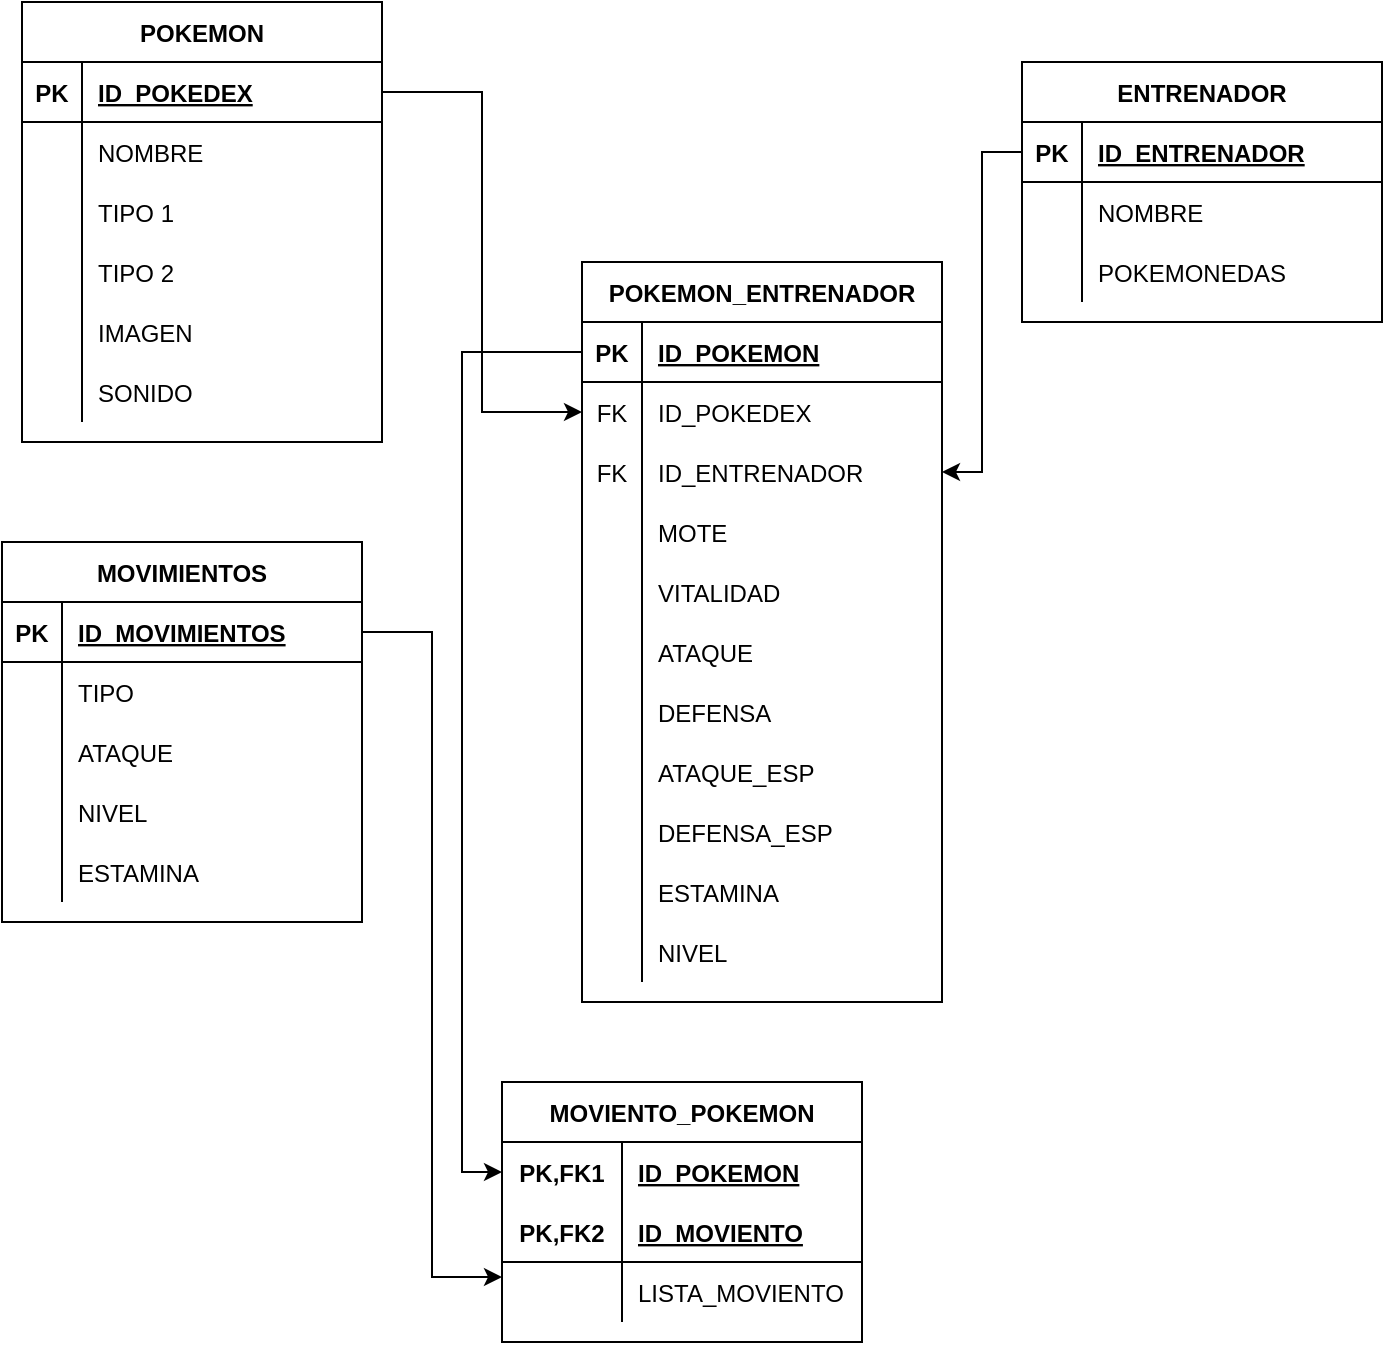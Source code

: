 <mxfile version="17.5.0" type="device"><diagram id="d1DpXdD7mnyUdZXaztVd" name="Página-1"><mxGraphModel dx="1422" dy="794" grid="1" gridSize="10" guides="1" tooltips="1" connect="1" arrows="1" fold="1" page="1" pageScale="1" pageWidth="827" pageHeight="1169" math="0" shadow="0"><root><mxCell id="0"/><mxCell id="1" parent="0"/><mxCell id="rATOPOtZVYFYbBbZ5fuU-134" value="POKEMON" style="shape=table;startSize=30;container=1;collapsible=1;childLayout=tableLayout;fixedRows=1;rowLines=0;fontStyle=1;align=center;resizeLast=1;" vertex="1" parent="1"><mxGeometry x="110" y="120" width="180" height="220" as="geometry"/></mxCell><mxCell id="rATOPOtZVYFYbBbZ5fuU-135" value="" style="shape=tableRow;horizontal=0;startSize=0;swimlaneHead=0;swimlaneBody=0;fillColor=none;collapsible=0;dropTarget=0;points=[[0,0.5],[1,0.5]];portConstraint=eastwest;top=0;left=0;right=0;bottom=1;" vertex="1" parent="rATOPOtZVYFYbBbZ5fuU-134"><mxGeometry y="30" width="180" height="30" as="geometry"/></mxCell><mxCell id="rATOPOtZVYFYbBbZ5fuU-136" value="PK" style="shape=partialRectangle;connectable=0;fillColor=none;top=0;left=0;bottom=0;right=0;fontStyle=1;overflow=hidden;" vertex="1" parent="rATOPOtZVYFYbBbZ5fuU-135"><mxGeometry width="30" height="30" as="geometry"><mxRectangle width="30" height="30" as="alternateBounds"/></mxGeometry></mxCell><mxCell id="rATOPOtZVYFYbBbZ5fuU-137" value="ID_POKEDEX" style="shape=partialRectangle;connectable=0;fillColor=none;top=0;left=0;bottom=0;right=0;align=left;spacingLeft=6;fontStyle=5;overflow=hidden;" vertex="1" parent="rATOPOtZVYFYbBbZ5fuU-135"><mxGeometry x="30" width="150" height="30" as="geometry"><mxRectangle width="150" height="30" as="alternateBounds"/></mxGeometry></mxCell><mxCell id="rATOPOtZVYFYbBbZ5fuU-138" value="" style="shape=tableRow;horizontal=0;startSize=0;swimlaneHead=0;swimlaneBody=0;fillColor=none;collapsible=0;dropTarget=0;points=[[0,0.5],[1,0.5]];portConstraint=eastwest;top=0;left=0;right=0;bottom=0;" vertex="1" parent="rATOPOtZVYFYbBbZ5fuU-134"><mxGeometry y="60" width="180" height="30" as="geometry"/></mxCell><mxCell id="rATOPOtZVYFYbBbZ5fuU-139" value="" style="shape=partialRectangle;connectable=0;fillColor=none;top=0;left=0;bottom=0;right=0;editable=1;overflow=hidden;" vertex="1" parent="rATOPOtZVYFYbBbZ5fuU-138"><mxGeometry width="30" height="30" as="geometry"><mxRectangle width="30" height="30" as="alternateBounds"/></mxGeometry></mxCell><mxCell id="rATOPOtZVYFYbBbZ5fuU-140" value="NOMBRE" style="shape=partialRectangle;connectable=0;fillColor=none;top=0;left=0;bottom=0;right=0;align=left;spacingLeft=6;overflow=hidden;" vertex="1" parent="rATOPOtZVYFYbBbZ5fuU-138"><mxGeometry x="30" width="150" height="30" as="geometry"><mxRectangle width="150" height="30" as="alternateBounds"/></mxGeometry></mxCell><mxCell id="rATOPOtZVYFYbBbZ5fuU-141" value="" style="shape=tableRow;horizontal=0;startSize=0;swimlaneHead=0;swimlaneBody=0;fillColor=none;collapsible=0;dropTarget=0;points=[[0,0.5],[1,0.5]];portConstraint=eastwest;top=0;left=0;right=0;bottom=0;" vertex="1" parent="rATOPOtZVYFYbBbZ5fuU-134"><mxGeometry y="90" width="180" height="30" as="geometry"/></mxCell><mxCell id="rATOPOtZVYFYbBbZ5fuU-142" value="" style="shape=partialRectangle;connectable=0;fillColor=none;top=0;left=0;bottom=0;right=0;editable=1;overflow=hidden;" vertex="1" parent="rATOPOtZVYFYbBbZ5fuU-141"><mxGeometry width="30" height="30" as="geometry"><mxRectangle width="30" height="30" as="alternateBounds"/></mxGeometry></mxCell><mxCell id="rATOPOtZVYFYbBbZ5fuU-143" value="TIPO 1" style="shape=partialRectangle;connectable=0;fillColor=none;top=0;left=0;bottom=0;right=0;align=left;spacingLeft=6;overflow=hidden;" vertex="1" parent="rATOPOtZVYFYbBbZ5fuU-141"><mxGeometry x="30" width="150" height="30" as="geometry"><mxRectangle width="150" height="30" as="alternateBounds"/></mxGeometry></mxCell><mxCell id="rATOPOtZVYFYbBbZ5fuU-334" value="" style="shape=tableRow;horizontal=0;startSize=0;swimlaneHead=0;swimlaneBody=0;fillColor=none;collapsible=0;dropTarget=0;points=[[0,0.5],[1,0.5]];portConstraint=eastwest;top=0;left=0;right=0;bottom=0;" vertex="1" parent="rATOPOtZVYFYbBbZ5fuU-134"><mxGeometry y="120" width="180" height="30" as="geometry"/></mxCell><mxCell id="rATOPOtZVYFYbBbZ5fuU-335" value="" style="shape=partialRectangle;connectable=0;fillColor=none;top=0;left=0;bottom=0;right=0;editable=1;overflow=hidden;" vertex="1" parent="rATOPOtZVYFYbBbZ5fuU-334"><mxGeometry width="30" height="30" as="geometry"><mxRectangle width="30" height="30" as="alternateBounds"/></mxGeometry></mxCell><mxCell id="rATOPOtZVYFYbBbZ5fuU-336" value="TIPO 2" style="shape=partialRectangle;connectable=0;fillColor=none;top=0;left=0;bottom=0;right=0;align=left;spacingLeft=6;overflow=hidden;" vertex="1" parent="rATOPOtZVYFYbBbZ5fuU-334"><mxGeometry x="30" width="150" height="30" as="geometry"><mxRectangle width="150" height="30" as="alternateBounds"/></mxGeometry></mxCell><mxCell id="rATOPOtZVYFYbBbZ5fuU-144" value="" style="shape=tableRow;horizontal=0;startSize=0;swimlaneHead=0;swimlaneBody=0;fillColor=none;collapsible=0;dropTarget=0;points=[[0,0.5],[1,0.5]];portConstraint=eastwest;top=0;left=0;right=0;bottom=0;" vertex="1" parent="rATOPOtZVYFYbBbZ5fuU-134"><mxGeometry y="150" width="180" height="30" as="geometry"/></mxCell><mxCell id="rATOPOtZVYFYbBbZ5fuU-145" value="" style="shape=partialRectangle;connectable=0;fillColor=none;top=0;left=0;bottom=0;right=0;editable=1;overflow=hidden;" vertex="1" parent="rATOPOtZVYFYbBbZ5fuU-144"><mxGeometry width="30" height="30" as="geometry"><mxRectangle width="30" height="30" as="alternateBounds"/></mxGeometry></mxCell><mxCell id="rATOPOtZVYFYbBbZ5fuU-146" value="IMAGEN" style="shape=partialRectangle;connectable=0;fillColor=none;top=0;left=0;bottom=0;right=0;align=left;spacingLeft=6;overflow=hidden;" vertex="1" parent="rATOPOtZVYFYbBbZ5fuU-144"><mxGeometry x="30" width="150" height="30" as="geometry"><mxRectangle width="150" height="30" as="alternateBounds"/></mxGeometry></mxCell><mxCell id="rATOPOtZVYFYbBbZ5fuU-148" value="" style="shape=tableRow;horizontal=0;startSize=0;swimlaneHead=0;swimlaneBody=0;fillColor=none;collapsible=0;dropTarget=0;points=[[0,0.5],[1,0.5]];portConstraint=eastwest;top=0;left=0;right=0;bottom=0;" vertex="1" parent="rATOPOtZVYFYbBbZ5fuU-134"><mxGeometry y="180" width="180" height="30" as="geometry"/></mxCell><mxCell id="rATOPOtZVYFYbBbZ5fuU-149" value="" style="shape=partialRectangle;connectable=0;fillColor=none;top=0;left=0;bottom=0;right=0;editable=1;overflow=hidden;" vertex="1" parent="rATOPOtZVYFYbBbZ5fuU-148"><mxGeometry width="30" height="30" as="geometry"><mxRectangle width="30" height="30" as="alternateBounds"/></mxGeometry></mxCell><mxCell id="rATOPOtZVYFYbBbZ5fuU-150" value="SONIDO" style="shape=partialRectangle;connectable=0;fillColor=none;top=0;left=0;bottom=0;right=0;align=left;spacingLeft=6;overflow=hidden;" vertex="1" parent="rATOPOtZVYFYbBbZ5fuU-148"><mxGeometry x="30" width="150" height="30" as="geometry"><mxRectangle width="150" height="30" as="alternateBounds"/></mxGeometry></mxCell><mxCell id="rATOPOtZVYFYbBbZ5fuU-151" value="MOVIMIENTOS" style="shape=table;startSize=30;container=1;collapsible=1;childLayout=tableLayout;fixedRows=1;rowLines=0;fontStyle=1;align=center;resizeLast=1;" vertex="1" parent="1"><mxGeometry x="100" y="390" width="180" height="190" as="geometry"/></mxCell><mxCell id="rATOPOtZVYFYbBbZ5fuU-152" value="" style="shape=tableRow;horizontal=0;startSize=0;swimlaneHead=0;swimlaneBody=0;fillColor=none;collapsible=0;dropTarget=0;points=[[0,0.5],[1,0.5]];portConstraint=eastwest;top=0;left=0;right=0;bottom=1;" vertex="1" parent="rATOPOtZVYFYbBbZ5fuU-151"><mxGeometry y="30" width="180" height="30" as="geometry"/></mxCell><mxCell id="rATOPOtZVYFYbBbZ5fuU-153" value="PK" style="shape=partialRectangle;connectable=0;fillColor=none;top=0;left=0;bottom=0;right=0;fontStyle=1;overflow=hidden;" vertex="1" parent="rATOPOtZVYFYbBbZ5fuU-152"><mxGeometry width="30" height="30" as="geometry"><mxRectangle width="30" height="30" as="alternateBounds"/></mxGeometry></mxCell><mxCell id="rATOPOtZVYFYbBbZ5fuU-154" value="ID_MOVIMIENTOS" style="shape=partialRectangle;connectable=0;fillColor=none;top=0;left=0;bottom=0;right=0;align=left;spacingLeft=6;fontStyle=5;overflow=hidden;" vertex="1" parent="rATOPOtZVYFYbBbZ5fuU-152"><mxGeometry x="30" width="150" height="30" as="geometry"><mxRectangle width="150" height="30" as="alternateBounds"/></mxGeometry></mxCell><mxCell id="rATOPOtZVYFYbBbZ5fuU-155" value="" style="shape=tableRow;horizontal=0;startSize=0;swimlaneHead=0;swimlaneBody=0;fillColor=none;collapsible=0;dropTarget=0;points=[[0,0.5],[1,0.5]];portConstraint=eastwest;top=0;left=0;right=0;bottom=0;" vertex="1" parent="rATOPOtZVYFYbBbZ5fuU-151"><mxGeometry y="60" width="180" height="30" as="geometry"/></mxCell><mxCell id="rATOPOtZVYFYbBbZ5fuU-156" value="" style="shape=partialRectangle;connectable=0;fillColor=none;top=0;left=0;bottom=0;right=0;editable=1;overflow=hidden;" vertex="1" parent="rATOPOtZVYFYbBbZ5fuU-155"><mxGeometry width="30" height="30" as="geometry"><mxRectangle width="30" height="30" as="alternateBounds"/></mxGeometry></mxCell><mxCell id="rATOPOtZVYFYbBbZ5fuU-157" value="TIPO" style="shape=partialRectangle;connectable=0;fillColor=none;top=0;left=0;bottom=0;right=0;align=left;spacingLeft=6;overflow=hidden;" vertex="1" parent="rATOPOtZVYFYbBbZ5fuU-155"><mxGeometry x="30" width="150" height="30" as="geometry"><mxRectangle width="150" height="30" as="alternateBounds"/></mxGeometry></mxCell><mxCell id="rATOPOtZVYFYbBbZ5fuU-158" value="" style="shape=tableRow;horizontal=0;startSize=0;swimlaneHead=0;swimlaneBody=0;fillColor=none;collapsible=0;dropTarget=0;points=[[0,0.5],[1,0.5]];portConstraint=eastwest;top=0;left=0;right=0;bottom=0;" vertex="1" parent="rATOPOtZVYFYbBbZ5fuU-151"><mxGeometry y="90" width="180" height="30" as="geometry"/></mxCell><mxCell id="rATOPOtZVYFYbBbZ5fuU-159" value="" style="shape=partialRectangle;connectable=0;fillColor=none;top=0;left=0;bottom=0;right=0;editable=1;overflow=hidden;" vertex="1" parent="rATOPOtZVYFYbBbZ5fuU-158"><mxGeometry width="30" height="30" as="geometry"><mxRectangle width="30" height="30" as="alternateBounds"/></mxGeometry></mxCell><mxCell id="rATOPOtZVYFYbBbZ5fuU-160" value="ATAQUE" style="shape=partialRectangle;connectable=0;fillColor=none;top=0;left=0;bottom=0;right=0;align=left;spacingLeft=6;overflow=hidden;" vertex="1" parent="rATOPOtZVYFYbBbZ5fuU-158"><mxGeometry x="30" width="150" height="30" as="geometry"><mxRectangle width="150" height="30" as="alternateBounds"/></mxGeometry></mxCell><mxCell id="rATOPOtZVYFYbBbZ5fuU-161" value="" style="shape=tableRow;horizontal=0;startSize=0;swimlaneHead=0;swimlaneBody=0;fillColor=none;collapsible=0;dropTarget=0;points=[[0,0.5],[1,0.5]];portConstraint=eastwest;top=0;left=0;right=0;bottom=0;" vertex="1" parent="rATOPOtZVYFYbBbZ5fuU-151"><mxGeometry y="120" width="180" height="30" as="geometry"/></mxCell><mxCell id="rATOPOtZVYFYbBbZ5fuU-162" value="" style="shape=partialRectangle;connectable=0;fillColor=none;top=0;left=0;bottom=0;right=0;editable=1;overflow=hidden;" vertex="1" parent="rATOPOtZVYFYbBbZ5fuU-161"><mxGeometry width="30" height="30" as="geometry"><mxRectangle width="30" height="30" as="alternateBounds"/></mxGeometry></mxCell><mxCell id="rATOPOtZVYFYbBbZ5fuU-163" value="NIVEL" style="shape=partialRectangle;connectable=0;fillColor=none;top=0;left=0;bottom=0;right=0;align=left;spacingLeft=6;overflow=hidden;" vertex="1" parent="rATOPOtZVYFYbBbZ5fuU-161"><mxGeometry x="30" width="150" height="30" as="geometry"><mxRectangle width="150" height="30" as="alternateBounds"/></mxGeometry></mxCell><mxCell id="rATOPOtZVYFYbBbZ5fuU-165" value="" style="shape=tableRow;horizontal=0;startSize=0;swimlaneHead=0;swimlaneBody=0;fillColor=none;collapsible=0;dropTarget=0;points=[[0,0.5],[1,0.5]];portConstraint=eastwest;top=0;left=0;right=0;bottom=0;" vertex="1" parent="rATOPOtZVYFYbBbZ5fuU-151"><mxGeometry y="150" width="180" height="30" as="geometry"/></mxCell><mxCell id="rATOPOtZVYFYbBbZ5fuU-166" value="" style="shape=partialRectangle;connectable=0;fillColor=none;top=0;left=0;bottom=0;right=0;editable=1;overflow=hidden;" vertex="1" parent="rATOPOtZVYFYbBbZ5fuU-165"><mxGeometry width="30" height="30" as="geometry"><mxRectangle width="30" height="30" as="alternateBounds"/></mxGeometry></mxCell><mxCell id="rATOPOtZVYFYbBbZ5fuU-167" value="ESTAMINA" style="shape=partialRectangle;connectable=0;fillColor=none;top=0;left=0;bottom=0;right=0;align=left;spacingLeft=6;overflow=hidden;" vertex="1" parent="rATOPOtZVYFYbBbZ5fuU-165"><mxGeometry x="30" width="150" height="30" as="geometry"><mxRectangle width="150" height="30" as="alternateBounds"/></mxGeometry></mxCell><mxCell id="rATOPOtZVYFYbBbZ5fuU-172" value="POKEMON_ENTRENADOR" style="shape=table;startSize=30;container=1;collapsible=1;childLayout=tableLayout;fixedRows=1;rowLines=0;fontStyle=1;align=center;resizeLast=1;" vertex="1" parent="1"><mxGeometry x="390" y="250" width="180" height="370" as="geometry"/></mxCell><mxCell id="rATOPOtZVYFYbBbZ5fuU-173" value="" style="shape=tableRow;horizontal=0;startSize=0;swimlaneHead=0;swimlaneBody=0;fillColor=none;collapsible=0;dropTarget=0;points=[[0,0.5],[1,0.5]];portConstraint=eastwest;top=0;left=0;right=0;bottom=1;" vertex="1" parent="rATOPOtZVYFYbBbZ5fuU-172"><mxGeometry y="30" width="180" height="30" as="geometry"/></mxCell><mxCell id="rATOPOtZVYFYbBbZ5fuU-174" value="PK" style="shape=partialRectangle;connectable=0;fillColor=none;top=0;left=0;bottom=0;right=0;fontStyle=1;overflow=hidden;" vertex="1" parent="rATOPOtZVYFYbBbZ5fuU-173"><mxGeometry width="30" height="30" as="geometry"><mxRectangle width="30" height="30" as="alternateBounds"/></mxGeometry></mxCell><mxCell id="rATOPOtZVYFYbBbZ5fuU-175" value="ID_POKEMON" style="shape=partialRectangle;connectable=0;fillColor=none;top=0;left=0;bottom=0;right=0;align=left;spacingLeft=6;fontStyle=5;overflow=hidden;" vertex="1" parent="rATOPOtZVYFYbBbZ5fuU-173"><mxGeometry x="30" width="150" height="30" as="geometry"><mxRectangle width="150" height="30" as="alternateBounds"/></mxGeometry></mxCell><mxCell id="rATOPOtZVYFYbBbZ5fuU-176" value="" style="shape=tableRow;horizontal=0;startSize=0;swimlaneHead=0;swimlaneBody=0;fillColor=none;collapsible=0;dropTarget=0;points=[[0,0.5],[1,0.5]];portConstraint=eastwest;top=0;left=0;right=0;bottom=0;" vertex="1" parent="rATOPOtZVYFYbBbZ5fuU-172"><mxGeometry y="60" width="180" height="30" as="geometry"/></mxCell><mxCell id="rATOPOtZVYFYbBbZ5fuU-177" value="FK" style="shape=partialRectangle;connectable=0;fillColor=none;top=0;left=0;bottom=0;right=0;editable=1;overflow=hidden;" vertex="1" parent="rATOPOtZVYFYbBbZ5fuU-176"><mxGeometry width="30" height="30" as="geometry"><mxRectangle width="30" height="30" as="alternateBounds"/></mxGeometry></mxCell><mxCell id="rATOPOtZVYFYbBbZ5fuU-178" value="ID_POKEDEX" style="shape=partialRectangle;connectable=0;fillColor=none;top=0;left=0;bottom=0;right=0;align=left;spacingLeft=6;overflow=hidden;" vertex="1" parent="rATOPOtZVYFYbBbZ5fuU-176"><mxGeometry x="30" width="150" height="30" as="geometry"><mxRectangle width="150" height="30" as="alternateBounds"/></mxGeometry></mxCell><mxCell id="rATOPOtZVYFYbBbZ5fuU-179" value="" style="shape=tableRow;horizontal=0;startSize=0;swimlaneHead=0;swimlaneBody=0;fillColor=none;collapsible=0;dropTarget=0;points=[[0,0.5],[1,0.5]];portConstraint=eastwest;top=0;left=0;right=0;bottom=0;" vertex="1" parent="rATOPOtZVYFYbBbZ5fuU-172"><mxGeometry y="90" width="180" height="30" as="geometry"/></mxCell><mxCell id="rATOPOtZVYFYbBbZ5fuU-180" value="FK" style="shape=partialRectangle;connectable=0;fillColor=none;top=0;left=0;bottom=0;right=0;editable=1;overflow=hidden;" vertex="1" parent="rATOPOtZVYFYbBbZ5fuU-179"><mxGeometry width="30" height="30" as="geometry"><mxRectangle width="30" height="30" as="alternateBounds"/></mxGeometry></mxCell><mxCell id="rATOPOtZVYFYbBbZ5fuU-181" value="ID_ENTRENADOR" style="shape=partialRectangle;connectable=0;fillColor=none;top=0;left=0;bottom=0;right=0;align=left;spacingLeft=6;overflow=hidden;" vertex="1" parent="rATOPOtZVYFYbBbZ5fuU-179"><mxGeometry x="30" width="150" height="30" as="geometry"><mxRectangle width="150" height="30" as="alternateBounds"/></mxGeometry></mxCell><mxCell id="rATOPOtZVYFYbBbZ5fuU-182" value="" style="shape=tableRow;horizontal=0;startSize=0;swimlaneHead=0;swimlaneBody=0;fillColor=none;collapsible=0;dropTarget=0;points=[[0,0.5],[1,0.5]];portConstraint=eastwest;top=0;left=0;right=0;bottom=0;" vertex="1" parent="rATOPOtZVYFYbBbZ5fuU-172"><mxGeometry y="120" width="180" height="30" as="geometry"/></mxCell><mxCell id="rATOPOtZVYFYbBbZ5fuU-183" value="" style="shape=partialRectangle;connectable=0;fillColor=none;top=0;left=0;bottom=0;right=0;editable=1;overflow=hidden;" vertex="1" parent="rATOPOtZVYFYbBbZ5fuU-182"><mxGeometry width="30" height="30" as="geometry"><mxRectangle width="30" height="30" as="alternateBounds"/></mxGeometry></mxCell><mxCell id="rATOPOtZVYFYbBbZ5fuU-184" value="MOTE" style="shape=partialRectangle;connectable=0;fillColor=none;top=0;left=0;bottom=0;right=0;align=left;spacingLeft=6;overflow=hidden;" vertex="1" parent="rATOPOtZVYFYbBbZ5fuU-182"><mxGeometry x="30" width="150" height="30" as="geometry"><mxRectangle width="150" height="30" as="alternateBounds"/></mxGeometry></mxCell><mxCell id="rATOPOtZVYFYbBbZ5fuU-186" value="" style="shape=tableRow;horizontal=0;startSize=0;swimlaneHead=0;swimlaneBody=0;fillColor=none;collapsible=0;dropTarget=0;points=[[0,0.5],[1,0.5]];portConstraint=eastwest;top=0;left=0;right=0;bottom=0;" vertex="1" parent="rATOPOtZVYFYbBbZ5fuU-172"><mxGeometry y="150" width="180" height="30" as="geometry"/></mxCell><mxCell id="rATOPOtZVYFYbBbZ5fuU-187" value="" style="shape=partialRectangle;connectable=0;fillColor=none;top=0;left=0;bottom=0;right=0;editable=1;overflow=hidden;" vertex="1" parent="rATOPOtZVYFYbBbZ5fuU-186"><mxGeometry width="30" height="30" as="geometry"><mxRectangle width="30" height="30" as="alternateBounds"/></mxGeometry></mxCell><mxCell id="rATOPOtZVYFYbBbZ5fuU-188" value="VITALIDAD" style="shape=partialRectangle;connectable=0;fillColor=none;top=0;left=0;bottom=0;right=0;align=left;spacingLeft=6;overflow=hidden;" vertex="1" parent="rATOPOtZVYFYbBbZ5fuU-186"><mxGeometry x="30" width="150" height="30" as="geometry"><mxRectangle width="150" height="30" as="alternateBounds"/></mxGeometry></mxCell><mxCell id="rATOPOtZVYFYbBbZ5fuU-190" value="" style="shape=tableRow;horizontal=0;startSize=0;swimlaneHead=0;swimlaneBody=0;fillColor=none;collapsible=0;dropTarget=0;points=[[0,0.5],[1,0.5]];portConstraint=eastwest;top=0;left=0;right=0;bottom=0;" vertex="1" parent="rATOPOtZVYFYbBbZ5fuU-172"><mxGeometry y="180" width="180" height="30" as="geometry"/></mxCell><mxCell id="rATOPOtZVYFYbBbZ5fuU-191" value="" style="shape=partialRectangle;connectable=0;fillColor=none;top=0;left=0;bottom=0;right=0;editable=1;overflow=hidden;" vertex="1" parent="rATOPOtZVYFYbBbZ5fuU-190"><mxGeometry width="30" height="30" as="geometry"><mxRectangle width="30" height="30" as="alternateBounds"/></mxGeometry></mxCell><mxCell id="rATOPOtZVYFYbBbZ5fuU-192" value="ATAQUE" style="shape=partialRectangle;connectable=0;fillColor=none;top=0;left=0;bottom=0;right=0;align=left;spacingLeft=6;overflow=hidden;" vertex="1" parent="rATOPOtZVYFYbBbZ5fuU-190"><mxGeometry x="30" width="150" height="30" as="geometry"><mxRectangle width="150" height="30" as="alternateBounds"/></mxGeometry></mxCell><mxCell id="rATOPOtZVYFYbBbZ5fuU-194" value="" style="shape=tableRow;horizontal=0;startSize=0;swimlaneHead=0;swimlaneBody=0;fillColor=none;collapsible=0;dropTarget=0;points=[[0,0.5],[1,0.5]];portConstraint=eastwest;top=0;left=0;right=0;bottom=0;" vertex="1" parent="rATOPOtZVYFYbBbZ5fuU-172"><mxGeometry y="210" width="180" height="30" as="geometry"/></mxCell><mxCell id="rATOPOtZVYFYbBbZ5fuU-195" value="" style="shape=partialRectangle;connectable=0;fillColor=none;top=0;left=0;bottom=0;right=0;editable=1;overflow=hidden;" vertex="1" parent="rATOPOtZVYFYbBbZ5fuU-194"><mxGeometry width="30" height="30" as="geometry"><mxRectangle width="30" height="30" as="alternateBounds"/></mxGeometry></mxCell><mxCell id="rATOPOtZVYFYbBbZ5fuU-196" value="DEFENSA" style="shape=partialRectangle;connectable=0;fillColor=none;top=0;left=0;bottom=0;right=0;align=left;spacingLeft=6;overflow=hidden;" vertex="1" parent="rATOPOtZVYFYbBbZ5fuU-194"><mxGeometry x="30" width="150" height="30" as="geometry"><mxRectangle width="150" height="30" as="alternateBounds"/></mxGeometry></mxCell><mxCell id="rATOPOtZVYFYbBbZ5fuU-198" value="" style="shape=tableRow;horizontal=0;startSize=0;swimlaneHead=0;swimlaneBody=0;fillColor=none;collapsible=0;dropTarget=0;points=[[0,0.5],[1,0.5]];portConstraint=eastwest;top=0;left=0;right=0;bottom=0;" vertex="1" parent="rATOPOtZVYFYbBbZ5fuU-172"><mxGeometry y="240" width="180" height="30" as="geometry"/></mxCell><mxCell id="rATOPOtZVYFYbBbZ5fuU-199" value="" style="shape=partialRectangle;connectable=0;fillColor=none;top=0;left=0;bottom=0;right=0;editable=1;overflow=hidden;" vertex="1" parent="rATOPOtZVYFYbBbZ5fuU-198"><mxGeometry width="30" height="30" as="geometry"><mxRectangle width="30" height="30" as="alternateBounds"/></mxGeometry></mxCell><mxCell id="rATOPOtZVYFYbBbZ5fuU-200" value="ATAQUE_ESP" style="shape=partialRectangle;connectable=0;fillColor=none;top=0;left=0;bottom=0;right=0;align=left;spacingLeft=6;overflow=hidden;" vertex="1" parent="rATOPOtZVYFYbBbZ5fuU-198"><mxGeometry x="30" width="150" height="30" as="geometry"><mxRectangle width="150" height="30" as="alternateBounds"/></mxGeometry></mxCell><mxCell id="rATOPOtZVYFYbBbZ5fuU-215" value="" style="shape=tableRow;horizontal=0;startSize=0;swimlaneHead=0;swimlaneBody=0;fillColor=none;collapsible=0;dropTarget=0;points=[[0,0.5],[1,0.5]];portConstraint=eastwest;top=0;left=0;right=0;bottom=0;" vertex="1" parent="rATOPOtZVYFYbBbZ5fuU-172"><mxGeometry y="270" width="180" height="30" as="geometry"/></mxCell><mxCell id="rATOPOtZVYFYbBbZ5fuU-216" value="" style="shape=partialRectangle;connectable=0;fillColor=none;top=0;left=0;bottom=0;right=0;editable=1;overflow=hidden;" vertex="1" parent="rATOPOtZVYFYbBbZ5fuU-215"><mxGeometry width="30" height="30" as="geometry"><mxRectangle width="30" height="30" as="alternateBounds"/></mxGeometry></mxCell><mxCell id="rATOPOtZVYFYbBbZ5fuU-217" value="DEFENSA_ESP" style="shape=partialRectangle;connectable=0;fillColor=none;top=0;left=0;bottom=0;right=0;align=left;spacingLeft=6;overflow=hidden;" vertex="1" parent="rATOPOtZVYFYbBbZ5fuU-215"><mxGeometry x="30" width="150" height="30" as="geometry"><mxRectangle width="150" height="30" as="alternateBounds"/></mxGeometry></mxCell><mxCell id="rATOPOtZVYFYbBbZ5fuU-219" value="" style="shape=tableRow;horizontal=0;startSize=0;swimlaneHead=0;swimlaneBody=0;fillColor=none;collapsible=0;dropTarget=0;points=[[0,0.5],[1,0.5]];portConstraint=eastwest;top=0;left=0;right=0;bottom=0;" vertex="1" parent="rATOPOtZVYFYbBbZ5fuU-172"><mxGeometry y="300" width="180" height="30" as="geometry"/></mxCell><mxCell id="rATOPOtZVYFYbBbZ5fuU-220" value="" style="shape=partialRectangle;connectable=0;fillColor=none;top=0;left=0;bottom=0;right=0;editable=1;overflow=hidden;" vertex="1" parent="rATOPOtZVYFYbBbZ5fuU-219"><mxGeometry width="30" height="30" as="geometry"><mxRectangle width="30" height="30" as="alternateBounds"/></mxGeometry></mxCell><mxCell id="rATOPOtZVYFYbBbZ5fuU-221" value="ESTAMINA" style="shape=partialRectangle;connectable=0;fillColor=none;top=0;left=0;bottom=0;right=0;align=left;spacingLeft=6;overflow=hidden;" vertex="1" parent="rATOPOtZVYFYbBbZ5fuU-219"><mxGeometry x="30" width="150" height="30" as="geometry"><mxRectangle width="150" height="30" as="alternateBounds"/></mxGeometry></mxCell><mxCell id="rATOPOtZVYFYbBbZ5fuU-223" value="" style="shape=tableRow;horizontal=0;startSize=0;swimlaneHead=0;swimlaneBody=0;fillColor=none;collapsible=0;dropTarget=0;points=[[0,0.5],[1,0.5]];portConstraint=eastwest;top=0;left=0;right=0;bottom=0;" vertex="1" parent="rATOPOtZVYFYbBbZ5fuU-172"><mxGeometry y="330" width="180" height="30" as="geometry"/></mxCell><mxCell id="rATOPOtZVYFYbBbZ5fuU-224" value="" style="shape=partialRectangle;connectable=0;fillColor=none;top=0;left=0;bottom=0;right=0;editable=1;overflow=hidden;" vertex="1" parent="rATOPOtZVYFYbBbZ5fuU-223"><mxGeometry width="30" height="30" as="geometry"><mxRectangle width="30" height="30" as="alternateBounds"/></mxGeometry></mxCell><mxCell id="rATOPOtZVYFYbBbZ5fuU-225" value="NIVEL" style="shape=partialRectangle;connectable=0;fillColor=none;top=0;left=0;bottom=0;right=0;align=left;spacingLeft=6;overflow=hidden;" vertex="1" parent="rATOPOtZVYFYbBbZ5fuU-223"><mxGeometry x="30" width="150" height="30" as="geometry"><mxRectangle width="150" height="30" as="alternateBounds"/></mxGeometry></mxCell><mxCell id="rATOPOtZVYFYbBbZ5fuU-278" value="ENTRENADOR" style="shape=table;startSize=30;container=1;collapsible=1;childLayout=tableLayout;fixedRows=1;rowLines=0;fontStyle=1;align=center;resizeLast=1;" vertex="1" parent="1"><mxGeometry x="610" y="150" width="180" height="130" as="geometry"/></mxCell><mxCell id="rATOPOtZVYFYbBbZ5fuU-279" value="" style="shape=tableRow;horizontal=0;startSize=0;swimlaneHead=0;swimlaneBody=0;fillColor=none;collapsible=0;dropTarget=0;points=[[0,0.5],[1,0.5]];portConstraint=eastwest;top=0;left=0;right=0;bottom=1;" vertex="1" parent="rATOPOtZVYFYbBbZ5fuU-278"><mxGeometry y="30" width="180" height="30" as="geometry"/></mxCell><mxCell id="rATOPOtZVYFYbBbZ5fuU-280" value="PK" style="shape=partialRectangle;connectable=0;fillColor=none;top=0;left=0;bottom=0;right=0;fontStyle=1;overflow=hidden;" vertex="1" parent="rATOPOtZVYFYbBbZ5fuU-279"><mxGeometry width="30" height="30" as="geometry"><mxRectangle width="30" height="30" as="alternateBounds"/></mxGeometry></mxCell><mxCell id="rATOPOtZVYFYbBbZ5fuU-281" value="ID_ENTRENADOR" style="shape=partialRectangle;connectable=0;fillColor=none;top=0;left=0;bottom=0;right=0;align=left;spacingLeft=6;fontStyle=5;overflow=hidden;" vertex="1" parent="rATOPOtZVYFYbBbZ5fuU-279"><mxGeometry x="30" width="150" height="30" as="geometry"><mxRectangle width="150" height="30" as="alternateBounds"/></mxGeometry></mxCell><mxCell id="rATOPOtZVYFYbBbZ5fuU-326" value="" style="shape=tableRow;horizontal=0;startSize=0;swimlaneHead=0;swimlaneBody=0;fillColor=none;collapsible=0;dropTarget=0;points=[[0,0.5],[1,0.5]];portConstraint=eastwest;top=0;left=0;right=0;bottom=0;" vertex="1" parent="rATOPOtZVYFYbBbZ5fuU-278"><mxGeometry y="60" width="180" height="30" as="geometry"/></mxCell><mxCell id="rATOPOtZVYFYbBbZ5fuU-327" value="" style="shape=partialRectangle;connectable=0;fillColor=none;top=0;left=0;bottom=0;right=0;editable=1;overflow=hidden;" vertex="1" parent="rATOPOtZVYFYbBbZ5fuU-326"><mxGeometry width="30" height="30" as="geometry"><mxRectangle width="30" height="30" as="alternateBounds"/></mxGeometry></mxCell><mxCell id="rATOPOtZVYFYbBbZ5fuU-328" value="NOMBRE" style="shape=partialRectangle;connectable=0;fillColor=none;top=0;left=0;bottom=0;right=0;align=left;spacingLeft=6;overflow=hidden;" vertex="1" parent="rATOPOtZVYFYbBbZ5fuU-326"><mxGeometry x="30" width="150" height="30" as="geometry"><mxRectangle width="150" height="30" as="alternateBounds"/></mxGeometry></mxCell><mxCell id="rATOPOtZVYFYbBbZ5fuU-330" value="" style="shape=tableRow;horizontal=0;startSize=0;swimlaneHead=0;swimlaneBody=0;fillColor=none;collapsible=0;dropTarget=0;points=[[0,0.5],[1,0.5]];portConstraint=eastwest;top=0;left=0;right=0;bottom=0;" vertex="1" parent="rATOPOtZVYFYbBbZ5fuU-278"><mxGeometry y="90" width="180" height="30" as="geometry"/></mxCell><mxCell id="rATOPOtZVYFYbBbZ5fuU-331" value="" style="shape=partialRectangle;connectable=0;fillColor=none;top=0;left=0;bottom=0;right=0;editable=1;overflow=hidden;" vertex="1" parent="rATOPOtZVYFYbBbZ5fuU-330"><mxGeometry width="30" height="30" as="geometry"><mxRectangle width="30" height="30" as="alternateBounds"/></mxGeometry></mxCell><mxCell id="rATOPOtZVYFYbBbZ5fuU-332" value="POKEMONEDAS" style="shape=partialRectangle;connectable=0;fillColor=none;top=0;left=0;bottom=0;right=0;align=left;spacingLeft=6;overflow=hidden;" vertex="1" parent="rATOPOtZVYFYbBbZ5fuU-330"><mxGeometry x="30" width="150" height="30" as="geometry"><mxRectangle width="150" height="30" as="alternateBounds"/></mxGeometry></mxCell><mxCell id="rATOPOtZVYFYbBbZ5fuU-304" value="MOVIENTO_POKEMON" style="shape=table;startSize=30;container=1;collapsible=1;childLayout=tableLayout;fixedRows=1;rowLines=0;fontStyle=1;align=center;resizeLast=1;" vertex="1" parent="1"><mxGeometry x="350" y="660" width="180" height="130" as="geometry"/></mxCell><mxCell id="rATOPOtZVYFYbBbZ5fuU-305" value="" style="shape=tableRow;horizontal=0;startSize=0;swimlaneHead=0;swimlaneBody=0;fillColor=none;collapsible=0;dropTarget=0;points=[[0,0.5],[1,0.5]];portConstraint=eastwest;top=0;left=0;right=0;bottom=0;" vertex="1" parent="rATOPOtZVYFYbBbZ5fuU-304"><mxGeometry y="30" width="180" height="30" as="geometry"/></mxCell><mxCell id="rATOPOtZVYFYbBbZ5fuU-306" value="PK,FK1" style="shape=partialRectangle;connectable=0;fillColor=none;top=0;left=0;bottom=0;right=0;fontStyle=1;overflow=hidden;" vertex="1" parent="rATOPOtZVYFYbBbZ5fuU-305"><mxGeometry width="60" height="30" as="geometry"><mxRectangle width="60" height="30" as="alternateBounds"/></mxGeometry></mxCell><mxCell id="rATOPOtZVYFYbBbZ5fuU-307" value="ID_POKEMON" style="shape=partialRectangle;connectable=0;fillColor=none;top=0;left=0;bottom=0;right=0;align=left;spacingLeft=6;fontStyle=5;overflow=hidden;" vertex="1" parent="rATOPOtZVYFYbBbZ5fuU-305"><mxGeometry x="60" width="120" height="30" as="geometry"><mxRectangle width="120" height="30" as="alternateBounds"/></mxGeometry></mxCell><mxCell id="rATOPOtZVYFYbBbZ5fuU-308" value="" style="shape=tableRow;horizontal=0;startSize=0;swimlaneHead=0;swimlaneBody=0;fillColor=none;collapsible=0;dropTarget=0;points=[[0,0.5],[1,0.5]];portConstraint=eastwest;top=0;left=0;right=0;bottom=1;" vertex="1" parent="rATOPOtZVYFYbBbZ5fuU-304"><mxGeometry y="60" width="180" height="30" as="geometry"/></mxCell><mxCell id="rATOPOtZVYFYbBbZ5fuU-309" value="PK,FK2" style="shape=partialRectangle;connectable=0;fillColor=none;top=0;left=0;bottom=0;right=0;fontStyle=1;overflow=hidden;" vertex="1" parent="rATOPOtZVYFYbBbZ5fuU-308"><mxGeometry width="60" height="30" as="geometry"><mxRectangle width="60" height="30" as="alternateBounds"/></mxGeometry></mxCell><mxCell id="rATOPOtZVYFYbBbZ5fuU-310" value="ID_MOVIENTO" style="shape=partialRectangle;connectable=0;fillColor=none;top=0;left=0;bottom=0;right=0;align=left;spacingLeft=6;fontStyle=5;overflow=hidden;" vertex="1" parent="rATOPOtZVYFYbBbZ5fuU-308"><mxGeometry x="60" width="120" height="30" as="geometry"><mxRectangle width="120" height="30" as="alternateBounds"/></mxGeometry></mxCell><mxCell id="rATOPOtZVYFYbBbZ5fuU-338" value="" style="shape=tableRow;horizontal=0;startSize=0;swimlaneHead=0;swimlaneBody=0;fillColor=none;collapsible=0;dropTarget=0;points=[[0,0.5],[1,0.5]];portConstraint=eastwest;top=0;left=0;right=0;bottom=0;" vertex="1" parent="rATOPOtZVYFYbBbZ5fuU-304"><mxGeometry y="90" width="180" height="30" as="geometry"/></mxCell><mxCell id="rATOPOtZVYFYbBbZ5fuU-339" value="" style="shape=partialRectangle;connectable=0;fillColor=none;top=0;left=0;bottom=0;right=0;editable=1;overflow=hidden;" vertex="1" parent="rATOPOtZVYFYbBbZ5fuU-338"><mxGeometry width="60" height="30" as="geometry"><mxRectangle width="60" height="30" as="alternateBounds"/></mxGeometry></mxCell><mxCell id="rATOPOtZVYFYbBbZ5fuU-340" value="LISTA_MOVIENTO" style="shape=partialRectangle;connectable=0;fillColor=none;top=0;left=0;bottom=0;right=0;align=left;spacingLeft=6;overflow=hidden;" vertex="1" parent="rATOPOtZVYFYbBbZ5fuU-338"><mxGeometry x="60" width="120" height="30" as="geometry"><mxRectangle width="120" height="30" as="alternateBounds"/></mxGeometry></mxCell><mxCell id="rATOPOtZVYFYbBbZ5fuU-317" style="edgeStyle=orthogonalEdgeStyle;rounded=0;orthogonalLoop=1;jettySize=auto;html=1;exitX=1;exitY=0.5;exitDx=0;exitDy=0;entryX=0;entryY=0.5;entryDx=0;entryDy=0;" edge="1" parent="1" source="rATOPOtZVYFYbBbZ5fuU-135" target="rATOPOtZVYFYbBbZ5fuU-176"><mxGeometry relative="1" as="geometry"/></mxCell><mxCell id="rATOPOtZVYFYbBbZ5fuU-318" style="edgeStyle=orthogonalEdgeStyle;rounded=0;orthogonalLoop=1;jettySize=auto;html=1;exitX=0;exitY=0.5;exitDx=0;exitDy=0;entryX=0;entryY=0.5;entryDx=0;entryDy=0;" edge="1" parent="1" source="rATOPOtZVYFYbBbZ5fuU-173" target="rATOPOtZVYFYbBbZ5fuU-305"><mxGeometry relative="1" as="geometry"/></mxCell><mxCell id="rATOPOtZVYFYbBbZ5fuU-319" style="edgeStyle=orthogonalEdgeStyle;rounded=0;orthogonalLoop=1;jettySize=auto;html=1;exitX=1;exitY=0.5;exitDx=0;exitDy=0;entryX=0;entryY=0.75;entryDx=0;entryDy=0;" edge="1" parent="1" source="rATOPOtZVYFYbBbZ5fuU-152" target="rATOPOtZVYFYbBbZ5fuU-304"><mxGeometry relative="1" as="geometry"/></mxCell><mxCell id="rATOPOtZVYFYbBbZ5fuU-320" style="edgeStyle=orthogonalEdgeStyle;rounded=0;orthogonalLoop=1;jettySize=auto;html=1;exitX=0;exitY=0.5;exitDx=0;exitDy=0;entryX=1;entryY=0.5;entryDx=0;entryDy=0;" edge="1" parent="1" source="rATOPOtZVYFYbBbZ5fuU-279" target="rATOPOtZVYFYbBbZ5fuU-179"><mxGeometry relative="1" as="geometry"/></mxCell></root></mxGraphModel></diagram></mxfile>